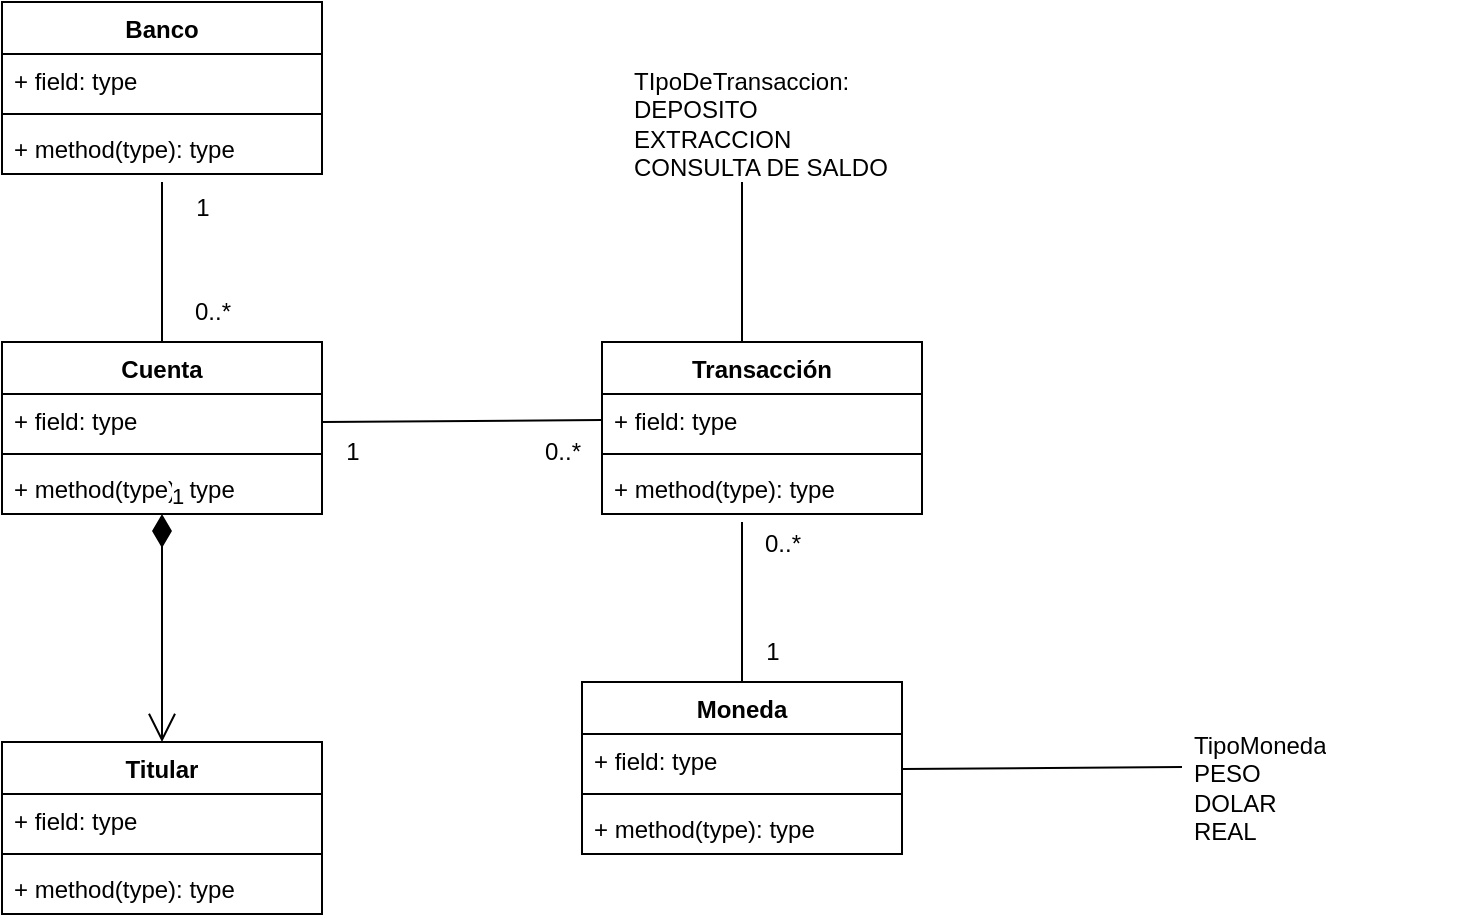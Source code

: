 <mxfile version="24.2.8" type="github">
  <diagram name="Página-1" id="FXuTUQ_jRxOKxUH-Qzit">
    <mxGraphModel dx="1434" dy="795" grid="1" gridSize="10" guides="1" tooltips="1" connect="1" arrows="1" fold="1" page="1" pageScale="1" pageWidth="2339" pageHeight="3300" math="0" shadow="0">
      <root>
        <mxCell id="0" />
        <mxCell id="1" parent="0" />
        <mxCell id="laNTZTDjVWUnpYYbhEc7-1" value="Banco" style="swimlane;fontStyle=1;align=center;verticalAlign=top;childLayout=stackLayout;horizontal=1;startSize=26;horizontalStack=0;resizeParent=1;resizeParentMax=0;resizeLast=0;collapsible=1;marginBottom=0;whiteSpace=wrap;html=1;" parent="1" vertex="1">
          <mxGeometry x="810" y="500" width="160" height="86" as="geometry" />
        </mxCell>
        <mxCell id="laNTZTDjVWUnpYYbhEc7-2" value="+ field: type" style="text;strokeColor=none;fillColor=none;align=left;verticalAlign=top;spacingLeft=4;spacingRight=4;overflow=hidden;rotatable=0;points=[[0,0.5],[1,0.5]];portConstraint=eastwest;whiteSpace=wrap;html=1;" parent="laNTZTDjVWUnpYYbhEc7-1" vertex="1">
          <mxGeometry y="26" width="160" height="26" as="geometry" />
        </mxCell>
        <mxCell id="laNTZTDjVWUnpYYbhEc7-3" value="" style="line;strokeWidth=1;fillColor=none;align=left;verticalAlign=middle;spacingTop=-1;spacingLeft=3;spacingRight=3;rotatable=0;labelPosition=right;points=[];portConstraint=eastwest;strokeColor=inherit;" parent="laNTZTDjVWUnpYYbhEc7-1" vertex="1">
          <mxGeometry y="52" width="160" height="8" as="geometry" />
        </mxCell>
        <mxCell id="laNTZTDjVWUnpYYbhEc7-4" value="+ method(type): type" style="text;strokeColor=none;fillColor=none;align=left;verticalAlign=top;spacingLeft=4;spacingRight=4;overflow=hidden;rotatable=0;points=[[0,0.5],[1,0.5]];portConstraint=eastwest;whiteSpace=wrap;html=1;" parent="laNTZTDjVWUnpYYbhEc7-1" vertex="1">
          <mxGeometry y="60" width="160" height="26" as="geometry" />
        </mxCell>
        <mxCell id="laNTZTDjVWUnpYYbhEc7-5" value="&lt;div&gt;Titular&lt;/div&gt;" style="swimlane;fontStyle=1;align=center;verticalAlign=top;childLayout=stackLayout;horizontal=1;startSize=26;horizontalStack=0;resizeParent=1;resizeParentMax=0;resizeLast=0;collapsible=1;marginBottom=0;whiteSpace=wrap;html=1;" parent="1" vertex="1">
          <mxGeometry x="810" y="870" width="160" height="86" as="geometry" />
        </mxCell>
        <mxCell id="laNTZTDjVWUnpYYbhEc7-6" value="+ field: type" style="text;strokeColor=none;fillColor=none;align=left;verticalAlign=top;spacingLeft=4;spacingRight=4;overflow=hidden;rotatable=0;points=[[0,0.5],[1,0.5]];portConstraint=eastwest;whiteSpace=wrap;html=1;" parent="laNTZTDjVWUnpYYbhEc7-5" vertex="1">
          <mxGeometry y="26" width="160" height="26" as="geometry" />
        </mxCell>
        <mxCell id="laNTZTDjVWUnpYYbhEc7-7" value="" style="line;strokeWidth=1;fillColor=none;align=left;verticalAlign=middle;spacingTop=-1;spacingLeft=3;spacingRight=3;rotatable=0;labelPosition=right;points=[];portConstraint=eastwest;strokeColor=inherit;" parent="laNTZTDjVWUnpYYbhEc7-5" vertex="1">
          <mxGeometry y="52" width="160" height="8" as="geometry" />
        </mxCell>
        <mxCell id="laNTZTDjVWUnpYYbhEc7-8" value="+ method(type): type" style="text;strokeColor=none;fillColor=none;align=left;verticalAlign=top;spacingLeft=4;spacingRight=4;overflow=hidden;rotatable=0;points=[[0,0.5],[1,0.5]];portConstraint=eastwest;whiteSpace=wrap;html=1;" parent="laNTZTDjVWUnpYYbhEc7-5" vertex="1">
          <mxGeometry y="60" width="160" height="26" as="geometry" />
        </mxCell>
        <mxCell id="MbzJXjbymcMfuz2deKTw-1" value="Cuenta" style="swimlane;fontStyle=1;align=center;verticalAlign=top;childLayout=stackLayout;horizontal=1;startSize=26;horizontalStack=0;resizeParent=1;resizeParentMax=0;resizeLast=0;collapsible=1;marginBottom=0;whiteSpace=wrap;html=1;" vertex="1" parent="1">
          <mxGeometry x="810" y="670" width="160" height="86" as="geometry" />
        </mxCell>
        <mxCell id="MbzJXjbymcMfuz2deKTw-2" value="+ field: type" style="text;strokeColor=none;fillColor=none;align=left;verticalAlign=top;spacingLeft=4;spacingRight=4;overflow=hidden;rotatable=0;points=[[0,0.5],[1,0.5]];portConstraint=eastwest;whiteSpace=wrap;html=1;" vertex="1" parent="MbzJXjbymcMfuz2deKTw-1">
          <mxGeometry y="26" width="160" height="26" as="geometry" />
        </mxCell>
        <mxCell id="MbzJXjbymcMfuz2deKTw-3" value="" style="line;strokeWidth=1;fillColor=none;align=left;verticalAlign=middle;spacingTop=-1;spacingLeft=3;spacingRight=3;rotatable=0;labelPosition=right;points=[];portConstraint=eastwest;strokeColor=inherit;" vertex="1" parent="MbzJXjbymcMfuz2deKTw-1">
          <mxGeometry y="52" width="160" height="8" as="geometry" />
        </mxCell>
        <mxCell id="MbzJXjbymcMfuz2deKTw-4" value="+ method(type): type" style="text;strokeColor=none;fillColor=none;align=left;verticalAlign=top;spacingLeft=4;spacingRight=4;overflow=hidden;rotatable=0;points=[[0,0.5],[1,0.5]];portConstraint=eastwest;whiteSpace=wrap;html=1;" vertex="1" parent="MbzJXjbymcMfuz2deKTw-1">
          <mxGeometry y="60" width="160" height="26" as="geometry" />
        </mxCell>
        <mxCell id="MbzJXjbymcMfuz2deKTw-5" value="Transacción" style="swimlane;fontStyle=1;align=center;verticalAlign=top;childLayout=stackLayout;horizontal=1;startSize=26;horizontalStack=0;resizeParent=1;resizeParentMax=0;resizeLast=0;collapsible=1;marginBottom=0;whiteSpace=wrap;html=1;" vertex="1" parent="1">
          <mxGeometry x="1110" y="670" width="160" height="86" as="geometry" />
        </mxCell>
        <mxCell id="MbzJXjbymcMfuz2deKTw-6" value="+ field: type" style="text;strokeColor=none;fillColor=none;align=left;verticalAlign=top;spacingLeft=4;spacingRight=4;overflow=hidden;rotatable=0;points=[[0,0.5],[1,0.5]];portConstraint=eastwest;whiteSpace=wrap;html=1;" vertex="1" parent="MbzJXjbymcMfuz2deKTw-5">
          <mxGeometry y="26" width="160" height="26" as="geometry" />
        </mxCell>
        <mxCell id="MbzJXjbymcMfuz2deKTw-7" value="" style="line;strokeWidth=1;fillColor=none;align=left;verticalAlign=middle;spacingTop=-1;spacingLeft=3;spacingRight=3;rotatable=0;labelPosition=right;points=[];portConstraint=eastwest;strokeColor=inherit;" vertex="1" parent="MbzJXjbymcMfuz2deKTw-5">
          <mxGeometry y="52" width="160" height="8" as="geometry" />
        </mxCell>
        <mxCell id="MbzJXjbymcMfuz2deKTw-8" value="+ method(type): type" style="text;strokeColor=none;fillColor=none;align=left;verticalAlign=top;spacingLeft=4;spacingRight=4;overflow=hidden;rotatable=0;points=[[0,0.5],[1,0.5]];portConstraint=eastwest;whiteSpace=wrap;html=1;" vertex="1" parent="MbzJXjbymcMfuz2deKTw-5">
          <mxGeometry y="60" width="160" height="26" as="geometry" />
        </mxCell>
        <mxCell id="MbzJXjbymcMfuz2deKTw-9" value="Moneda" style="swimlane;fontStyle=1;align=center;verticalAlign=top;childLayout=stackLayout;horizontal=1;startSize=26;horizontalStack=0;resizeParent=1;resizeParentMax=0;resizeLast=0;collapsible=1;marginBottom=0;whiteSpace=wrap;html=1;" vertex="1" parent="1">
          <mxGeometry x="1100" y="840" width="160" height="86" as="geometry" />
        </mxCell>
        <mxCell id="MbzJXjbymcMfuz2deKTw-10" value="+ field: type" style="text;strokeColor=none;fillColor=none;align=left;verticalAlign=top;spacingLeft=4;spacingRight=4;overflow=hidden;rotatable=0;points=[[0,0.5],[1,0.5]];portConstraint=eastwest;whiteSpace=wrap;html=1;" vertex="1" parent="MbzJXjbymcMfuz2deKTw-9">
          <mxGeometry y="26" width="160" height="26" as="geometry" />
        </mxCell>
        <mxCell id="MbzJXjbymcMfuz2deKTw-11" value="" style="line;strokeWidth=1;fillColor=none;align=left;verticalAlign=middle;spacingTop=-1;spacingLeft=3;spacingRight=3;rotatable=0;labelPosition=right;points=[];portConstraint=eastwest;strokeColor=inherit;" vertex="1" parent="MbzJXjbymcMfuz2deKTw-9">
          <mxGeometry y="52" width="160" height="8" as="geometry" />
        </mxCell>
        <mxCell id="MbzJXjbymcMfuz2deKTw-12" value="+ method(type): type" style="text;strokeColor=none;fillColor=none;align=left;verticalAlign=top;spacingLeft=4;spacingRight=4;overflow=hidden;rotatable=0;points=[[0,0.5],[1,0.5]];portConstraint=eastwest;whiteSpace=wrap;html=1;" vertex="1" parent="MbzJXjbymcMfuz2deKTw-9">
          <mxGeometry y="60" width="160" height="26" as="geometry" />
        </mxCell>
        <mxCell id="MbzJXjbymcMfuz2deKTw-16" value="" style="endArrow=none;endFill=0;endSize=12;html=1;rounded=0;" edge="1" parent="1" target="MbzJXjbymcMfuz2deKTw-1">
          <mxGeometry width="160" relative="1" as="geometry">
            <mxPoint x="890" y="590" as="sourcePoint" />
            <mxPoint x="930" y="620" as="targetPoint" />
          </mxGeometry>
        </mxCell>
        <mxCell id="MbzJXjbymcMfuz2deKTw-18" value="0..*" style="text;html=1;align=center;verticalAlign=middle;resizable=0;points=[];autosize=1;strokeColor=none;fillColor=none;" vertex="1" parent="1">
          <mxGeometry x="895" y="640" width="40" height="30" as="geometry" />
        </mxCell>
        <mxCell id="MbzJXjbymcMfuz2deKTw-19" value="1" style="text;html=1;align=center;verticalAlign=middle;resizable=0;points=[];autosize=1;strokeColor=none;fillColor=none;" vertex="1" parent="1">
          <mxGeometry x="895" y="588" width="30" height="30" as="geometry" />
        </mxCell>
        <mxCell id="MbzJXjbymcMfuz2deKTw-21" value="1" style="endArrow=open;html=1;endSize=12;startArrow=diamondThin;startSize=14;startFill=1;edgeStyle=orthogonalEdgeStyle;align=left;verticalAlign=bottom;rounded=0;exitX=0.5;exitY=1;exitDx=0;exitDy=0;entryX=0.5;entryY=0;entryDx=0;entryDy=0;" edge="1" parent="1" source="MbzJXjbymcMfuz2deKTw-1" target="laNTZTDjVWUnpYYbhEc7-5">
          <mxGeometry x="-1" y="3" relative="1" as="geometry">
            <mxPoint x="770" y="680" as="sourcePoint" />
            <mxPoint x="930" y="680" as="targetPoint" />
          </mxGeometry>
        </mxCell>
        <mxCell id="MbzJXjbymcMfuz2deKTw-22" value="" style="endArrow=none;endFill=0;endSize=12;html=1;rounded=0;entryX=0;entryY=0.5;entryDx=0;entryDy=0;" edge="1" parent="1" target="MbzJXjbymcMfuz2deKTw-6">
          <mxGeometry width="160" relative="1" as="geometry">
            <mxPoint x="970" y="710" as="sourcePoint" />
            <mxPoint x="1040" y="770" as="targetPoint" />
          </mxGeometry>
        </mxCell>
        <mxCell id="MbzJXjbymcMfuz2deKTw-23" value="1" style="text;html=1;align=center;verticalAlign=middle;resizable=0;points=[];autosize=1;strokeColor=none;fillColor=none;" vertex="1" parent="1">
          <mxGeometry x="970" y="710" width="30" height="30" as="geometry" />
        </mxCell>
        <mxCell id="MbzJXjbymcMfuz2deKTw-25" value="0..*" style="text;html=1;align=center;verticalAlign=middle;resizable=0;points=[];autosize=1;strokeColor=none;fillColor=none;" vertex="1" parent="1">
          <mxGeometry x="1070" y="710" width="40" height="30" as="geometry" />
        </mxCell>
        <mxCell id="MbzJXjbymcMfuz2deKTw-26" value="&lt;div&gt;TIpoDeTransaccion:&lt;br&gt;&lt;/div&gt;&lt;div&gt;DEPOSITO&lt;/div&gt;&lt;div&gt;EXTRACCION&lt;/div&gt;&lt;div&gt;CONSULTA DE SALDO&lt;/div&gt;" style="text;strokeColor=none;fillColor=none;align=left;verticalAlign=top;spacingLeft=4;spacingRight=4;overflow=hidden;rotatable=0;points=[[0,0.5],[1,0.5]];portConstraint=eastwest;whiteSpace=wrap;html=1;" vertex="1" parent="1">
          <mxGeometry x="1120" y="526" width="140" height="62" as="geometry" />
        </mxCell>
        <mxCell id="MbzJXjbymcMfuz2deKTw-27" value="&lt;div&gt;TipoMoneda&lt;br&gt;&lt;/div&gt;&lt;div&gt;PESO&lt;/div&gt;&lt;div&gt;DOLAR&lt;/div&gt;&lt;div&gt;REAL&lt;br&gt;&lt;/div&gt;" style="text;strokeColor=none;fillColor=none;align=left;verticalAlign=top;spacingLeft=4;spacingRight=4;overflow=hidden;rotatable=0;points=[[0,0.5],[1,0.5]];portConstraint=eastwest;whiteSpace=wrap;html=1;" vertex="1" parent="1">
          <mxGeometry x="1400" y="858" width="140" height="62" as="geometry" />
        </mxCell>
        <mxCell id="MbzJXjbymcMfuz2deKTw-28" value="" style="endArrow=none;endFill=0;endSize=12;html=1;rounded=0;entryX=0.5;entryY=0;entryDx=0;entryDy=0;" edge="1" parent="1" target="MbzJXjbymcMfuz2deKTw-9">
          <mxGeometry width="160" relative="1" as="geometry">
            <mxPoint x="1180" y="760" as="sourcePoint" />
            <mxPoint x="930" y="800" as="targetPoint" />
          </mxGeometry>
        </mxCell>
        <mxCell id="MbzJXjbymcMfuz2deKTw-29" value="1" style="text;html=1;align=center;verticalAlign=middle;resizable=0;points=[];autosize=1;strokeColor=none;fillColor=none;" vertex="1" parent="1">
          <mxGeometry x="1180" y="810" width="30" height="30" as="geometry" />
        </mxCell>
        <mxCell id="MbzJXjbymcMfuz2deKTw-30" value="0..*" style="text;html=1;align=center;verticalAlign=middle;resizable=0;points=[];autosize=1;strokeColor=none;fillColor=none;" vertex="1" parent="1">
          <mxGeometry x="1180" y="756" width="40" height="30" as="geometry" />
        </mxCell>
        <mxCell id="MbzJXjbymcMfuz2deKTw-33" value="" style="endArrow=none;endFill=0;endSize=12;html=1;rounded=0;entryX=0;entryY=0.5;entryDx=0;entryDy=0;" edge="1" parent="1">
          <mxGeometry width="160" relative="1" as="geometry">
            <mxPoint x="1260" y="883.5" as="sourcePoint" />
            <mxPoint x="1400" y="882.5" as="targetPoint" />
          </mxGeometry>
        </mxCell>
        <mxCell id="MbzJXjbymcMfuz2deKTw-34" value="" style="endArrow=none;endFill=0;endSize=12;html=1;rounded=0;" edge="1" parent="1">
          <mxGeometry width="160" relative="1" as="geometry">
            <mxPoint x="1180" y="590" as="sourcePoint" />
            <mxPoint x="1180" y="670" as="targetPoint" />
          </mxGeometry>
        </mxCell>
      </root>
    </mxGraphModel>
  </diagram>
</mxfile>
